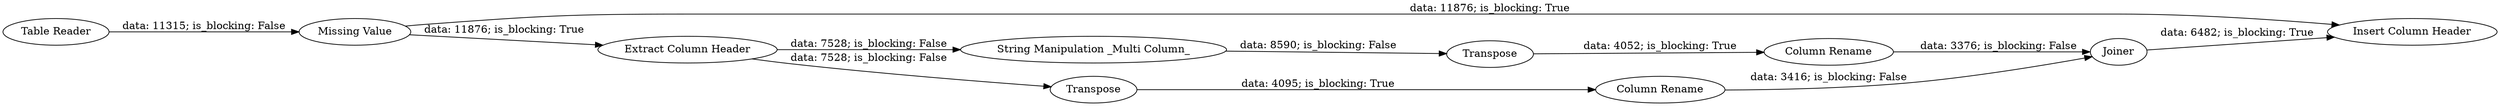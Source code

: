 digraph {
	"178589061167942338_140" [label="String Manipulation _Multi Column_"]
	"178589061167942338_141" [label="Insert Column Header"]
	"178589061167942338_143" [label=Transpose]
	"178589061167942338_147" [label="Column Rename"]
	"178589061167942338_146" [label="Table Reader"]
	"178589061167942338_138" [label="Extract Column Header"]
	"178589061167942338_142" [label=Transpose]
	"178589061167942338_136" [label="Missing Value"]
	"178589061167942338_148" [label="Column Rename"]
	"178589061167942338_144" [label=Joiner]
	"178589061167942338_144" -> "178589061167942338_141" [label="data: 6482; is_blocking: True"]
	"178589061167942338_138" -> "178589061167942338_143" [label="data: 7528; is_blocking: False"]
	"178589061167942338_136" -> "178589061167942338_138" [label="data: 11876; is_blocking: True"]
	"178589061167942338_142" -> "178589061167942338_148" [label="data: 4052; is_blocking: True"]
	"178589061167942338_140" -> "178589061167942338_142" [label="data: 8590; is_blocking: False"]
	"178589061167942338_146" -> "178589061167942338_136" [label="data: 11315; is_blocking: False"]
	"178589061167942338_148" -> "178589061167942338_144" [label="data: 3376; is_blocking: False"]
	"178589061167942338_138" -> "178589061167942338_140" [label="data: 7528; is_blocking: False"]
	"178589061167942338_147" -> "178589061167942338_144" [label="data: 3416; is_blocking: False"]
	"178589061167942338_136" -> "178589061167942338_141" [label="data: 11876; is_blocking: True"]
	"178589061167942338_143" -> "178589061167942338_147" [label="data: 4095; is_blocking: True"]
	rankdir=LR
}
